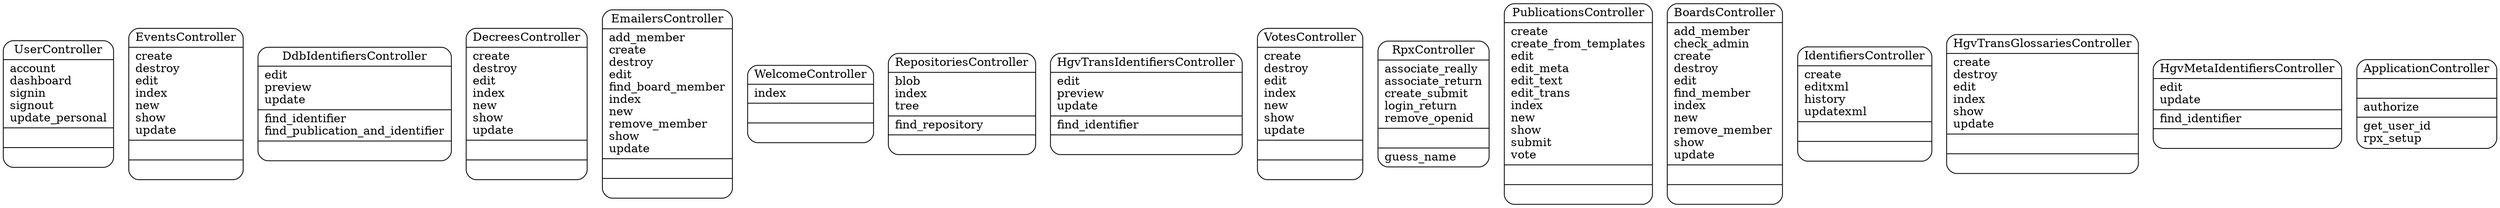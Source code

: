 digraph controllers_diagram {
	graph[overlap=false, splines=true]
	"UserController" [shape=Mrecord, label="{UserController|account\ldashboard\lsignin\lsignout\lupdate_personal\l|\l|\l}"]
	"EventsController" [shape=Mrecord, label="{EventsController|create\ldestroy\ledit\lindex\lnew\lshow\lupdate\l|\l|\l}"]
	"DdbIdentifiersController" [shape=Mrecord, label="{DdbIdentifiersController|edit\lpreview\lupdate\l|find_identifier\lfind_publication_and_identifier\l|\l}"]
	"DecreesController" [shape=Mrecord, label="{DecreesController|create\ldestroy\ledit\lindex\lnew\lshow\lupdate\l|\l|\l}"]
	"EmailersController" [shape=Mrecord, label="{EmailersController|add_member\lcreate\ldestroy\ledit\lfind_board_member\lindex\lnew\lremove_member\lshow\lupdate\l|\l|\l}"]
	"WelcomeController" [shape=Mrecord, label="{WelcomeController|index\l|\l|\l}"]
	"RepositoriesController" [shape=Mrecord, label="{RepositoriesController|blob\lindex\ltree\l|find_repository\l|\l}"]
	"HgvTransIdentifiersController" [shape=Mrecord, label="{HgvTransIdentifiersController|edit\lpreview\lupdate\l|find_identifier\l|\l}"]
	"VotesController" [shape=Mrecord, label="{VotesController|create\ldestroy\ledit\lindex\lnew\lshow\lupdate\l|\l|\l}"]
	"RpxController" [shape=Mrecord, label="{RpxController|associate_really\lassociate_return\lcreate_submit\llogin_return\lremove_openid\l|\l|guess_name\l}"]
	"PublicationsController" [shape=Mrecord, label="{PublicationsController|create\lcreate_from_templates\ledit\ledit_meta\ledit_text\ledit_trans\lindex\lnew\lshow\lsubmit\lvote\l|\l|\l}"]
	"BoardsController" [shape=Mrecord, label="{BoardsController|add_member\lcheck_admin\lcreate\ldestroy\ledit\lfind_member\lindex\lnew\lremove_member\lshow\lupdate\l|\l|\l}"]
	"IdentifiersController" [shape=Mrecord, label="{IdentifiersController|create\leditxml\lhistory\lupdatexml\l|\l|\l}"]
	"HgvTransGlossariesController" [shape=Mrecord, label="{HgvTransGlossariesController|create\ldestroy\ledit\lindex\lshow\lupdate\l|\l|\l}"]
	"HgvMetaIdentifiersController" [shape=Mrecord, label="{HgvMetaIdentifiersController|edit\lupdate\l|find_identifier\l|\l}"]
	"ApplicationController" [shape=Mrecord, label="{ApplicationController|\l|authorize\l|get_user_id\lrpx_setup\l}"]
}
